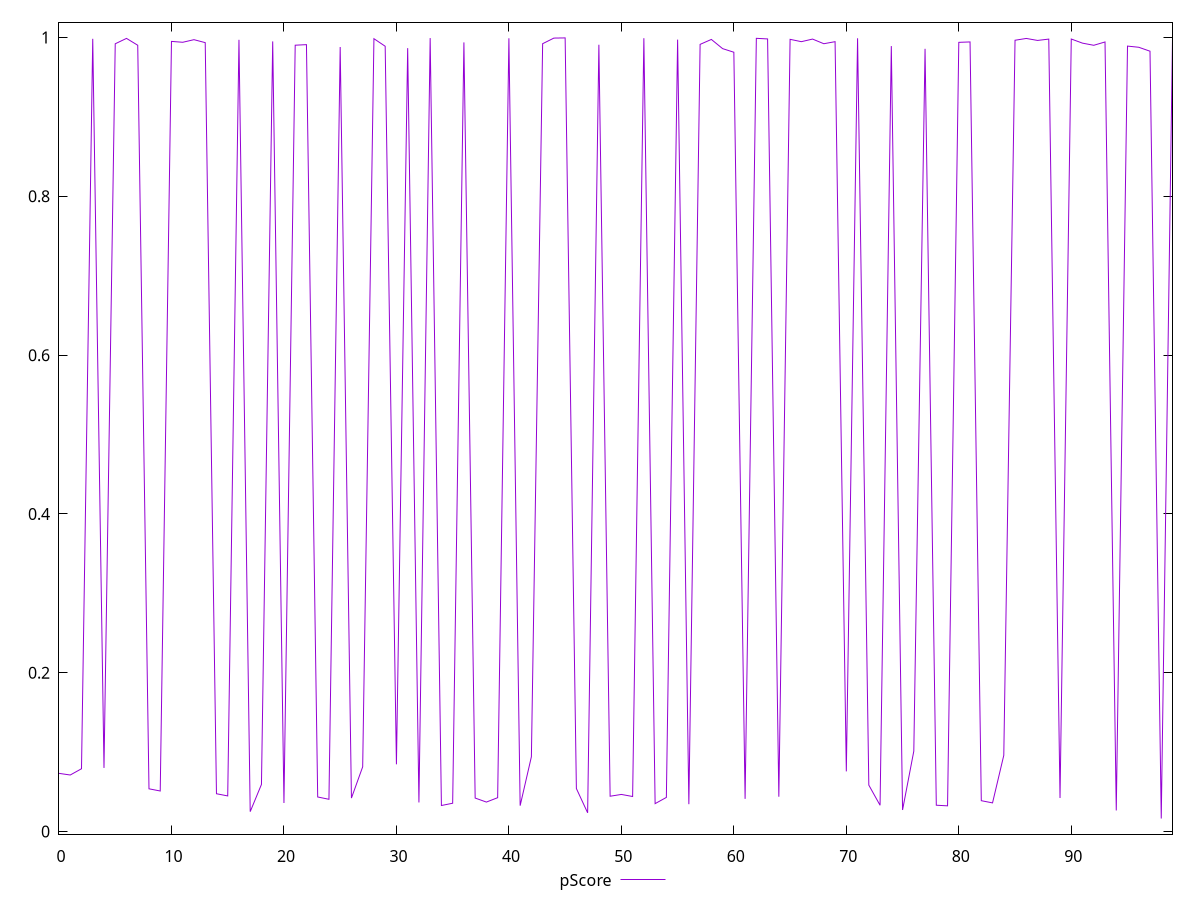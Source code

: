 reset

$pScore <<EOF
0 0.07324169995663554
1 0.07117785229215828
2 0.07905050117639362
3 0.998462506386042
4 0.08005686609649937
5 0.992155282402561
6 0.9989617406207146
7 0.9903150719902375
8 0.05378322950121339
9 0.05103042890021259
10 0.9951672429238637
11 0.9940627034577376
12 0.9973381968199037
13 0.9936149967123018
14 0.0475843777854576
15 0.044820456501721395
16 0.9971788123690766
17 0.0250068045739244
18 0.05930095306074751
19 0.9951750692688992
20 0.0359422737079963
21 0.9903804804806211
22 0.9910720385540837
23 0.04349642227345096
24 0.04058678546311445
25 0.9881020020748235
26 0.042108476555567875
27 0.08150671903465073
28 0.9985833501146135
29 0.9890676903333102
30 0.0845911682121323
31 0.9867036358889609
32 0.03655282762706136
33 0.999333410990235
34 0.03275005288736038
35 0.0356318101792808
36 0.9938933840001503
37 0.042155647228390325
38 0.037081007234990304
39 0.04260983532989171
40 0.999079244305704
41 0.032563784332580836
42 0.09418939876207566
43 0.9922719974771161
44 0.9993431354676845
45 0.9995662470557464
46 0.05413716907606747
47 0.023540889603984427
48 0.9909756966874093
49 0.04444490090610942
50 0.0466998312493111
51 0.04409696077680636
52 0.9992088576691408
53 0.03511197971970503
54 0.04296200525432764
55 0.9974510789217116
56 0.03441619086636821
57 0.9914118410707311
58 0.9976458077806925
59 0.9860697318264291
60 0.9815131371681032
61 0.04115606186668197
62 0.9990377780760882
63 0.9982810834161874
64 0.04383888739562192
65 0.997772086120891
66 0.994827254317318
67 0.9980872169053477
68 0.9922390881506883
69 0.9948297369696081
70 0.07572264388853028
71 0.9991095683622145
72 0.05844713021142761
73 0.03304667202477218
74 0.9892987598770626
75 0.02713291166856241
76 0.10128088535085589
77 0.9858288318192436
78 0.033118444839219274
79 0.03233509783800337
80 0.993973851924298
81 0.9944923781687935
82 0.038830934627698155
83 0.03605215756511282
84 0.09596781656225811
85 0.9966216580964589
86 0.9988913635728516
87 0.9963850515290487
88 0.998069940944208
89 0.04217614114116719
90 0.9981716187527193
91 0.9929636626345018
92 0.9902732520552306
93 0.9944555245345237
94 0.026534682494651185
95 0.9892520118559115
96 0.9877716354033584
97 0.9828264618283342
98 0.016367517605824722
99 0.9991846419863017
EOF

set key outside below
set xrange [0:99]
set yrange [-0.003296456983173709:1.0192302216447449]
set trange [-0.003296456983173709:1.0192302216447449]
set terminal svg size 640, 500 enhanced background rgb 'white'
set output "reports/report_00027_2021-02-24T12-40-31.850Z/interactive/samples/agenda/pScore/values.svg"

plot $pScore title "pScore" with line

reset
